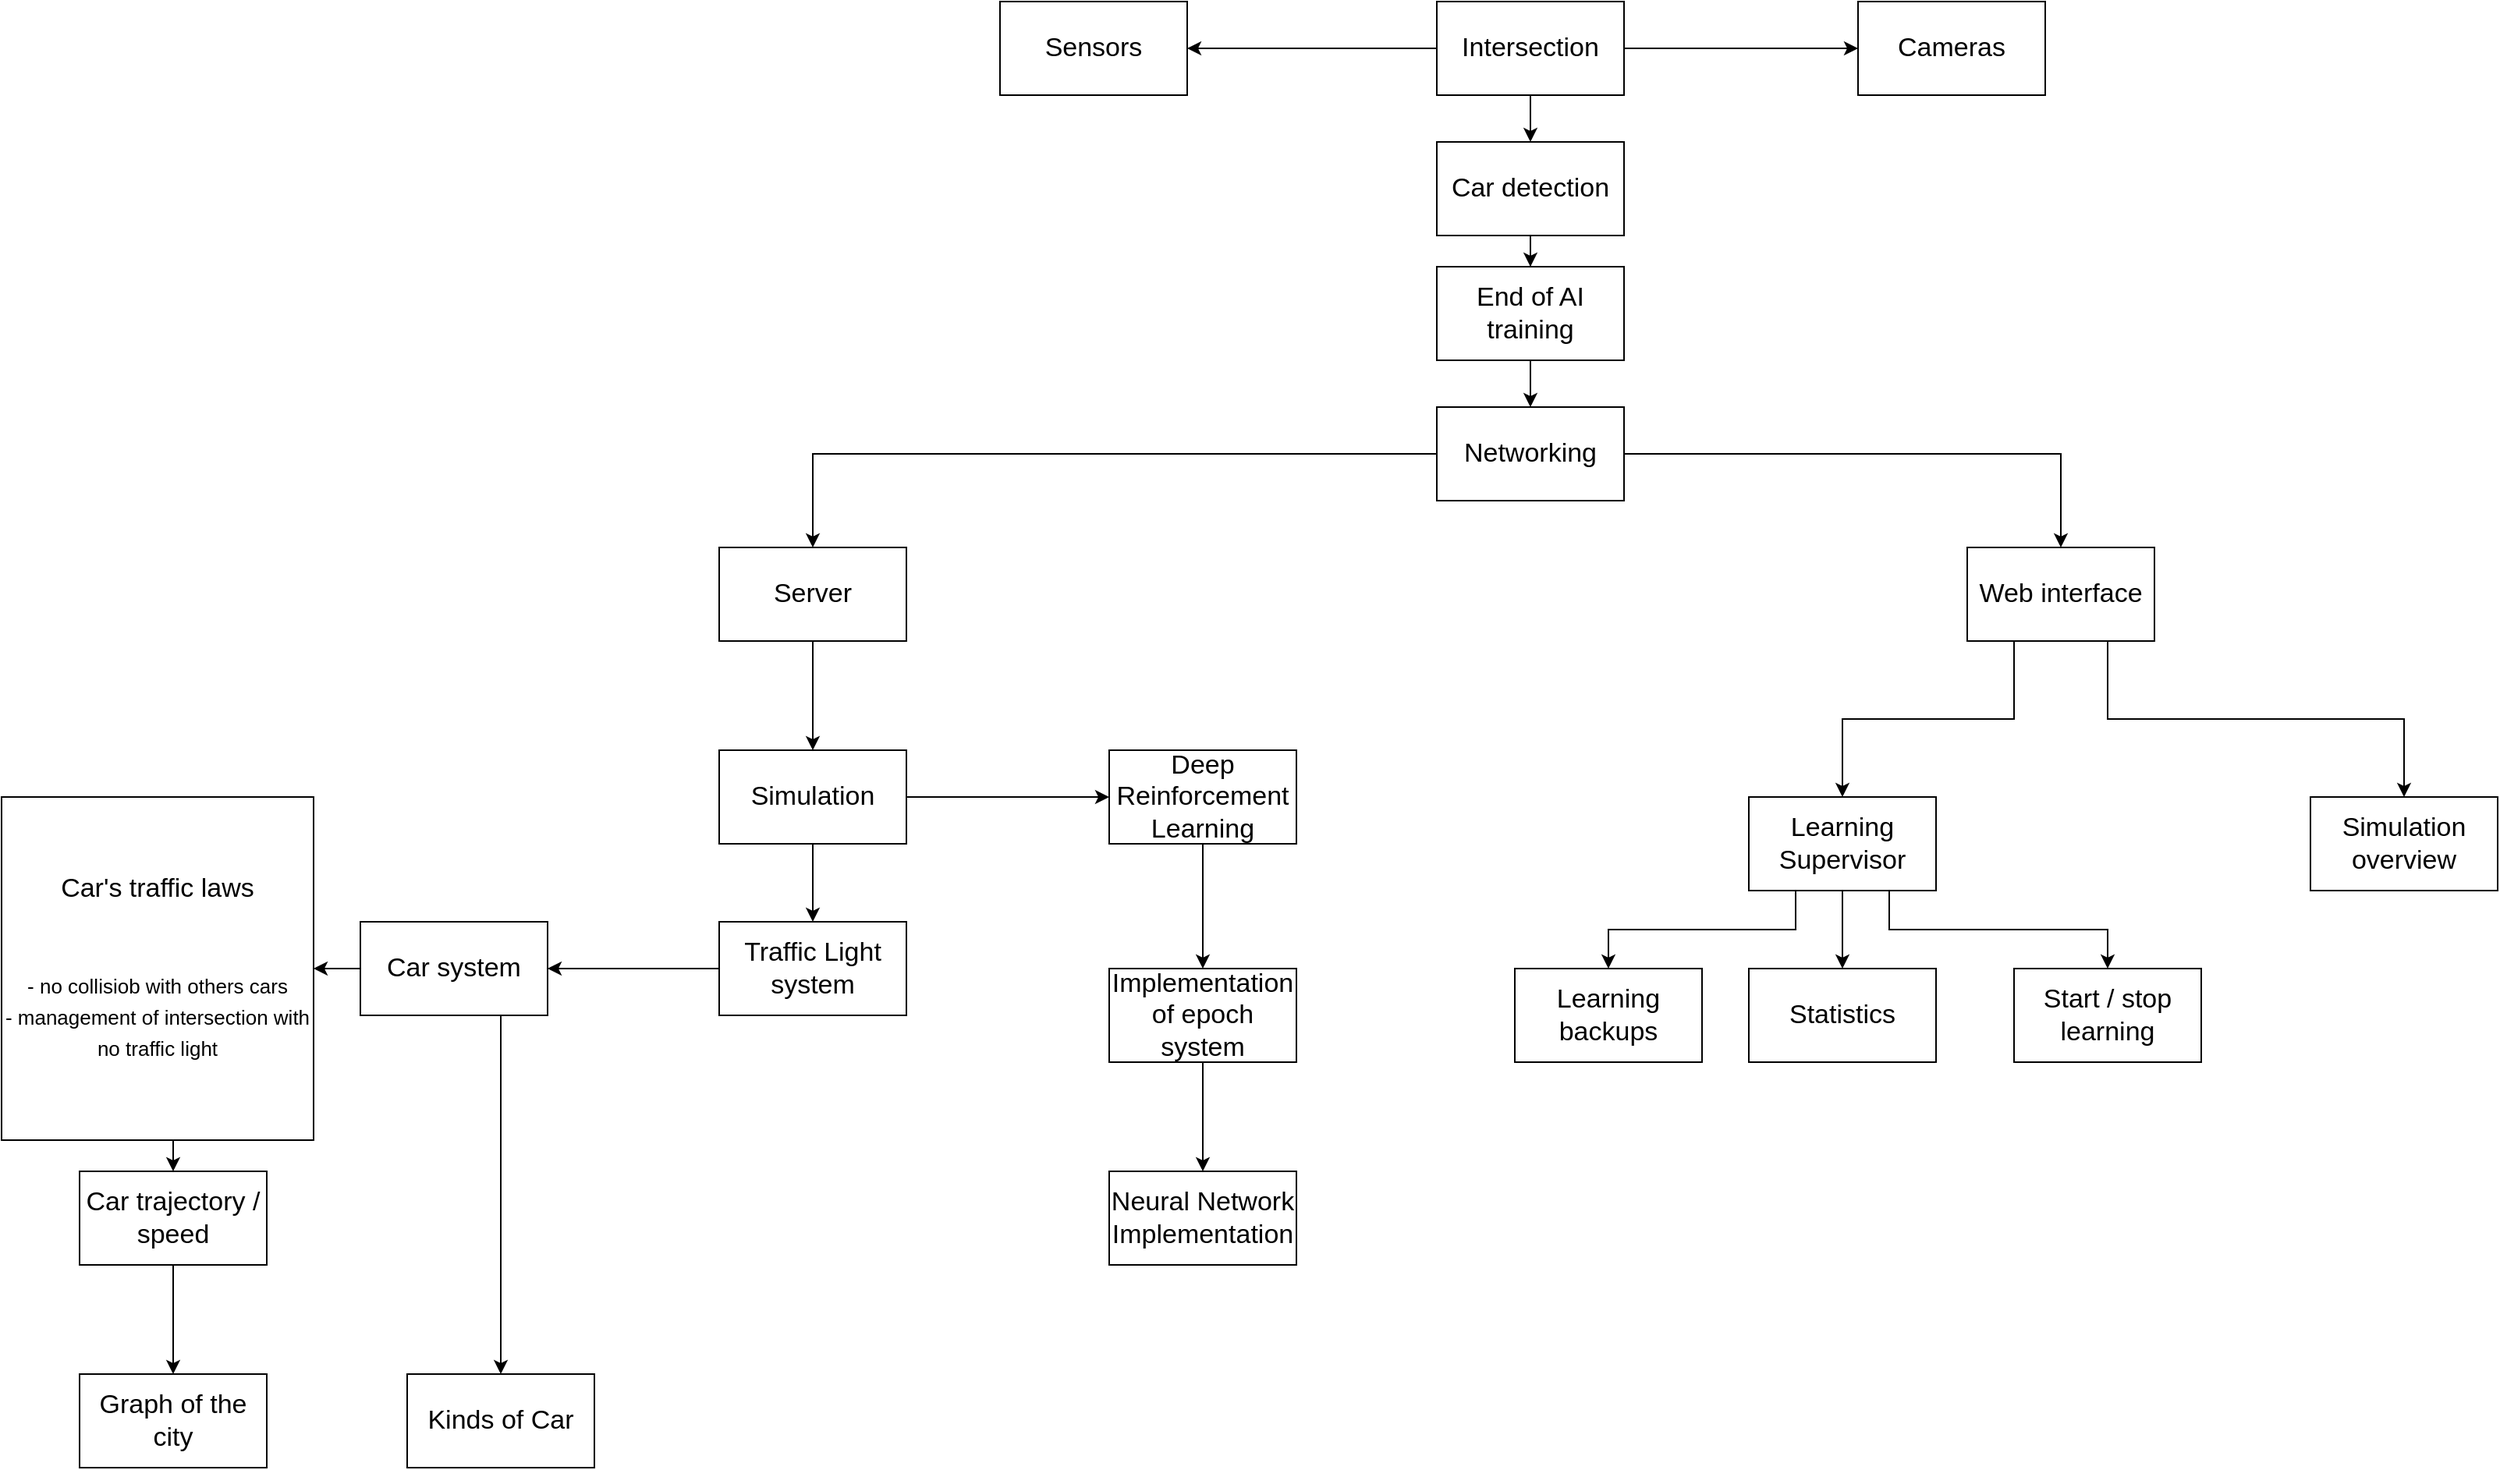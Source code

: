 <mxfile version="14.9.6" type="github">
  <diagram id="tw1KVGJCEJH6XealNRDl" name="Page-1">
    <mxGraphModel dx="4498" dy="1602" grid="1" gridSize="10" guides="1" tooltips="1" connect="1" arrows="1" fold="1" page="1" pageScale="1" pageWidth="1654" pageHeight="2336" math="0" shadow="0">
      <root>
        <mxCell id="0" />
        <mxCell id="1" parent="0" />
        <mxCell id="BJtlKTSVSHOVHCUKHhO6-4" style="edgeStyle=orthogonalEdgeStyle;rounded=0;orthogonalLoop=1;jettySize=auto;html=1;exitX=0.5;exitY=1;exitDx=0;exitDy=0;fontSize=17;" edge="1" parent="1" source="BJtlKTSVSHOVHCUKHhO6-1" target="BJtlKTSVSHOVHCUKHhO6-3">
          <mxGeometry relative="1" as="geometry" />
        </mxCell>
        <mxCell id="BJtlKTSVSHOVHCUKHhO6-1" value="Server" style="rounded=0;whiteSpace=wrap;html=1;fontSize=17;" vertex="1" parent="1">
          <mxGeometry x="190" y="390" width="120" height="60" as="geometry" />
        </mxCell>
        <mxCell id="BJtlKTSVSHOVHCUKHhO6-35" style="edgeStyle=orthogonalEdgeStyle;rounded=0;orthogonalLoop=1;jettySize=auto;html=1;exitX=0.25;exitY=1;exitDx=0;exitDy=0;fontSize=17;" edge="1" parent="1" source="BJtlKTSVSHOVHCUKHhO6-2" target="BJtlKTSVSHOVHCUKHhO6-34">
          <mxGeometry relative="1" as="geometry" />
        </mxCell>
        <mxCell id="BJtlKTSVSHOVHCUKHhO6-50" style="edgeStyle=orthogonalEdgeStyle;rounded=0;orthogonalLoop=1;jettySize=auto;html=1;exitX=0.75;exitY=1;exitDx=0;exitDy=0;fontSize=17;" edge="1" parent="1" source="BJtlKTSVSHOVHCUKHhO6-2" target="BJtlKTSVSHOVHCUKHhO6-49">
          <mxGeometry relative="1" as="geometry" />
        </mxCell>
        <mxCell id="BJtlKTSVSHOVHCUKHhO6-2" value="Web interface" style="rounded=0;whiteSpace=wrap;html=1;fontSize=17;" vertex="1" parent="1">
          <mxGeometry x="990" y="390" width="120" height="60" as="geometry" />
        </mxCell>
        <mxCell id="BJtlKTSVSHOVHCUKHhO6-10" style="edgeStyle=orthogonalEdgeStyle;rounded=0;orthogonalLoop=1;jettySize=auto;html=1;exitX=1;exitY=0.5;exitDx=0;exitDy=0;entryX=0;entryY=0.5;entryDx=0;entryDy=0;fontSize=17;" edge="1" parent="1" source="BJtlKTSVSHOVHCUKHhO6-3" target="BJtlKTSVSHOVHCUKHhO6-9">
          <mxGeometry relative="1" as="geometry">
            <mxPoint x="440" y="550" as="targetPoint" />
          </mxGeometry>
        </mxCell>
        <mxCell id="BJtlKTSVSHOVHCUKHhO6-20" style="edgeStyle=orthogonalEdgeStyle;rounded=0;orthogonalLoop=1;jettySize=auto;html=1;exitX=0;exitY=0.5;exitDx=0;exitDy=0;entryX=1;entryY=0.5;entryDx=0;entryDy=0;fontSize=17;" edge="1" parent="1" source="BJtlKTSVSHOVHCUKHhO6-31" target="BJtlKTSVSHOVHCUKHhO6-11">
          <mxGeometry relative="1" as="geometry" />
        </mxCell>
        <mxCell id="BJtlKTSVSHOVHCUKHhO6-32" style="edgeStyle=orthogonalEdgeStyle;rounded=0;orthogonalLoop=1;jettySize=auto;html=1;exitX=0.5;exitY=1;exitDx=0;exitDy=0;fontSize=17;" edge="1" parent="1" source="BJtlKTSVSHOVHCUKHhO6-3" target="BJtlKTSVSHOVHCUKHhO6-31">
          <mxGeometry relative="1" as="geometry" />
        </mxCell>
        <mxCell id="BJtlKTSVSHOVHCUKHhO6-3" value="Simulation" style="rounded=0;whiteSpace=wrap;html=1;fontSize=17;" vertex="1" parent="1">
          <mxGeometry x="190" y="520" width="120" height="60" as="geometry" />
        </mxCell>
        <mxCell id="BJtlKTSVSHOVHCUKHhO6-5" value="Graph of the city" style="rounded=0;whiteSpace=wrap;html=1;fontSize=17;" vertex="1" parent="1">
          <mxGeometry x="-220" y="920" width="120" height="60" as="geometry" />
        </mxCell>
        <mxCell id="BJtlKTSVSHOVHCUKHhO6-26" style="edgeStyle=orthogonalEdgeStyle;rounded=0;orthogonalLoop=1;jettySize=auto;html=1;exitX=0.5;exitY=1;exitDx=0;exitDy=0;entryX=0.5;entryY=0;entryDx=0;entryDy=0;fontSize=17;" edge="1" parent="1" source="BJtlKTSVSHOVHCUKHhO6-7" target="BJtlKTSVSHOVHCUKHhO6-5">
          <mxGeometry relative="1" as="geometry" />
        </mxCell>
        <mxCell id="BJtlKTSVSHOVHCUKHhO6-7" value="Car trajectory / speed" style="rounded=0;whiteSpace=wrap;html=1;fontSize=17;" vertex="1" parent="1">
          <mxGeometry x="-220" y="790" width="120" height="60" as="geometry" />
        </mxCell>
        <mxCell id="BJtlKTSVSHOVHCUKHhO6-28" style="edgeStyle=orthogonalEdgeStyle;rounded=0;orthogonalLoop=1;jettySize=auto;html=1;exitX=0.5;exitY=1;exitDx=0;exitDy=0;fontSize=17;" edge="1" parent="1" source="BJtlKTSVSHOVHCUKHhO6-9" target="BJtlKTSVSHOVHCUKHhO6-27">
          <mxGeometry relative="1" as="geometry" />
        </mxCell>
        <mxCell id="BJtlKTSVSHOVHCUKHhO6-9" value="Deep Reinforcement Learning" style="rounded=0;whiteSpace=wrap;html=1;fontSize=17;" vertex="1" parent="1">
          <mxGeometry x="440" y="520" width="120" height="60" as="geometry" />
        </mxCell>
        <mxCell id="BJtlKTSVSHOVHCUKHhO6-14" style="edgeStyle=orthogonalEdgeStyle;rounded=0;orthogonalLoop=1;jettySize=auto;html=1;exitX=0.75;exitY=1;exitDx=0;exitDy=0;fontSize=17;" edge="1" parent="1" source="BJtlKTSVSHOVHCUKHhO6-11" target="BJtlKTSVSHOVHCUKHhO6-13">
          <mxGeometry relative="1" as="geometry" />
        </mxCell>
        <mxCell id="BJtlKTSVSHOVHCUKHhO6-33" style="edgeStyle=orthogonalEdgeStyle;rounded=0;orthogonalLoop=1;jettySize=auto;html=1;exitX=0;exitY=0.5;exitDx=0;exitDy=0;entryX=1;entryY=0.5;entryDx=0;entryDy=0;fontSize=17;" edge="1" parent="1" source="BJtlKTSVSHOVHCUKHhO6-11" target="BJtlKTSVSHOVHCUKHhO6-22">
          <mxGeometry relative="1" as="geometry" />
        </mxCell>
        <mxCell id="BJtlKTSVSHOVHCUKHhO6-11" value="Car system" style="rounded=0;whiteSpace=wrap;html=1;fontSize=17;" vertex="1" parent="1">
          <mxGeometry x="-40" y="630" width="120" height="60" as="geometry" />
        </mxCell>
        <mxCell id="BJtlKTSVSHOVHCUKHhO6-13" value="Kinds of Car" style="rounded=0;whiteSpace=wrap;html=1;fontSize=17;" vertex="1" parent="1">
          <mxGeometry x="-10" y="920" width="120" height="60" as="geometry" />
        </mxCell>
        <mxCell id="BJtlKTSVSHOVHCUKHhO6-17" style="edgeStyle=orthogonalEdgeStyle;rounded=0;orthogonalLoop=1;jettySize=auto;html=1;exitX=0;exitY=0.5;exitDx=0;exitDy=0;entryX=0.5;entryY=0;entryDx=0;entryDy=0;fontSize=17;" edge="1" parent="1" source="BJtlKTSVSHOVHCUKHhO6-16" target="BJtlKTSVSHOVHCUKHhO6-1">
          <mxGeometry relative="1" as="geometry" />
        </mxCell>
        <mxCell id="BJtlKTSVSHOVHCUKHhO6-18" style="edgeStyle=orthogonalEdgeStyle;rounded=0;orthogonalLoop=1;jettySize=auto;html=1;exitX=1;exitY=0.5;exitDx=0;exitDy=0;entryX=0.5;entryY=0;entryDx=0;entryDy=0;fontSize=17;" edge="1" parent="1" source="BJtlKTSVSHOVHCUKHhO6-16" target="BJtlKTSVSHOVHCUKHhO6-2">
          <mxGeometry relative="1" as="geometry" />
        </mxCell>
        <mxCell id="BJtlKTSVSHOVHCUKHhO6-16" value="Networking" style="rounded=0;whiteSpace=wrap;html=1;fontSize=17;" vertex="1" parent="1">
          <mxGeometry x="650" y="300" width="120" height="60" as="geometry" />
        </mxCell>
        <mxCell id="BJtlKTSVSHOVHCUKHhO6-25" style="edgeStyle=orthogonalEdgeStyle;rounded=0;orthogonalLoop=1;jettySize=auto;html=1;exitX=0.5;exitY=1;exitDx=0;exitDy=0;entryX=0.5;entryY=0;entryDx=0;entryDy=0;fontSize=17;" edge="1" parent="1" source="BJtlKTSVSHOVHCUKHhO6-22" target="BJtlKTSVSHOVHCUKHhO6-7">
          <mxGeometry relative="1" as="geometry" />
        </mxCell>
        <mxCell id="BJtlKTSVSHOVHCUKHhO6-22" value="Car&#39;s traffic laws&lt;br style=&quot;font-size: 17px&quot;&gt;&lt;br style=&quot;font-size: 17px&quot;&gt;&lt;br style=&quot;font-size: 17px&quot;&gt;&lt;font style=&quot;font-size: 13px&quot;&gt;- no collisiob with others cars&lt;br&gt;- management of intersection with no traffic light&lt;/font&gt;" style="rounded=0;whiteSpace=wrap;html=1;fontSize=17;" vertex="1" parent="1">
          <mxGeometry x="-270" y="550" width="200" height="220" as="geometry" />
        </mxCell>
        <mxCell id="BJtlKTSVSHOVHCUKHhO6-30" style="edgeStyle=orthogonalEdgeStyle;rounded=0;orthogonalLoop=1;jettySize=auto;html=1;exitX=0.5;exitY=1;exitDx=0;exitDy=0;fontSize=17;" edge="1" parent="1" source="BJtlKTSVSHOVHCUKHhO6-27" target="BJtlKTSVSHOVHCUKHhO6-29">
          <mxGeometry relative="1" as="geometry" />
        </mxCell>
        <mxCell id="BJtlKTSVSHOVHCUKHhO6-27" value="Implementation of epoch system" style="rounded=0;whiteSpace=wrap;html=1;fontSize=17;" vertex="1" parent="1">
          <mxGeometry x="440" y="660" width="120" height="60" as="geometry" />
        </mxCell>
        <mxCell id="BJtlKTSVSHOVHCUKHhO6-29" value="Neural Network Implementation" style="rounded=0;whiteSpace=wrap;html=1;fontSize=17;" vertex="1" parent="1">
          <mxGeometry x="440" y="790" width="120" height="60" as="geometry" />
        </mxCell>
        <mxCell id="BJtlKTSVSHOVHCUKHhO6-31" value="Traffic Light system" style="rounded=0;whiteSpace=wrap;html=1;fontSize=17;" vertex="1" parent="1">
          <mxGeometry x="190" y="630" width="120" height="60" as="geometry" />
        </mxCell>
        <mxCell id="BJtlKTSVSHOVHCUKHhO6-37" style="edgeStyle=orthogonalEdgeStyle;rounded=0;orthogonalLoop=1;jettySize=auto;html=1;exitX=0.25;exitY=1;exitDx=0;exitDy=0;fontSize=17;" edge="1" parent="1" source="BJtlKTSVSHOVHCUKHhO6-34" target="BJtlKTSVSHOVHCUKHhO6-36">
          <mxGeometry relative="1" as="geometry" />
        </mxCell>
        <mxCell id="BJtlKTSVSHOVHCUKHhO6-39" style="edgeStyle=orthogonalEdgeStyle;rounded=0;orthogonalLoop=1;jettySize=auto;html=1;exitX=0.75;exitY=1;exitDx=0;exitDy=0;fontSize=17;" edge="1" parent="1" source="BJtlKTSVSHOVHCUKHhO6-34" target="BJtlKTSVSHOVHCUKHhO6-38">
          <mxGeometry relative="1" as="geometry" />
        </mxCell>
        <mxCell id="BJtlKTSVSHOVHCUKHhO6-48" style="edgeStyle=orthogonalEdgeStyle;rounded=0;orthogonalLoop=1;jettySize=auto;html=1;exitX=0.5;exitY=1;exitDx=0;exitDy=0;fontSize=17;" edge="1" parent="1" source="BJtlKTSVSHOVHCUKHhO6-34" target="BJtlKTSVSHOVHCUKHhO6-47">
          <mxGeometry relative="1" as="geometry" />
        </mxCell>
        <mxCell id="BJtlKTSVSHOVHCUKHhO6-34" value="Learning Supervisor" style="rounded=0;whiteSpace=wrap;html=1;fontSize=17;" vertex="1" parent="1">
          <mxGeometry x="850" y="550" width="120" height="60" as="geometry" />
        </mxCell>
        <mxCell id="BJtlKTSVSHOVHCUKHhO6-36" value="Learning backups" style="rounded=0;whiteSpace=wrap;html=1;fontSize=17;" vertex="1" parent="1">
          <mxGeometry x="700" y="660" width="120" height="60" as="geometry" />
        </mxCell>
        <mxCell id="BJtlKTSVSHOVHCUKHhO6-38" value="Start / stop learning" style="rounded=0;whiteSpace=wrap;html=1;fontSize=17;" vertex="1" parent="1">
          <mxGeometry x="1020" y="660" width="120" height="60" as="geometry" />
        </mxCell>
        <mxCell id="BJtlKTSVSHOVHCUKHhO6-46" style="edgeStyle=orthogonalEdgeStyle;rounded=0;orthogonalLoop=1;jettySize=auto;html=1;exitX=0.5;exitY=1;exitDx=0;exitDy=0;fontSize=17;" edge="1" parent="1" source="BJtlKTSVSHOVHCUKHhO6-40" target="BJtlKTSVSHOVHCUKHhO6-45">
          <mxGeometry relative="1" as="geometry" />
        </mxCell>
        <mxCell id="BJtlKTSVSHOVHCUKHhO6-40" value="Car detection" style="rounded=0;whiteSpace=wrap;html=1;fontSize=17;" vertex="1" parent="1">
          <mxGeometry x="650" y="130" width="120" height="60" as="geometry" />
        </mxCell>
        <mxCell id="BJtlKTSVSHOVHCUKHhO6-44" style="edgeStyle=orthogonalEdgeStyle;rounded=0;orthogonalLoop=1;jettySize=auto;html=1;exitX=0.5;exitY=1;exitDx=0;exitDy=0;entryX=0.5;entryY=0;entryDx=0;entryDy=0;fontSize=17;" edge="1" parent="1" source="BJtlKTSVSHOVHCUKHhO6-43" target="BJtlKTSVSHOVHCUKHhO6-40">
          <mxGeometry relative="1" as="geometry" />
        </mxCell>
        <mxCell id="BJtlKTSVSHOVHCUKHhO6-55" style="edgeStyle=orthogonalEdgeStyle;rounded=0;orthogonalLoop=1;jettySize=auto;html=1;exitX=1;exitY=0.5;exitDx=0;exitDy=0;fontSize=17;" edge="1" parent="1" source="BJtlKTSVSHOVHCUKHhO6-43" target="BJtlKTSVSHOVHCUKHhO6-54">
          <mxGeometry relative="1" as="geometry" />
        </mxCell>
        <mxCell id="BJtlKTSVSHOVHCUKHhO6-57" style="edgeStyle=orthogonalEdgeStyle;rounded=0;orthogonalLoop=1;jettySize=auto;html=1;fontSize=17;" edge="1" parent="1" source="BJtlKTSVSHOVHCUKHhO6-43" target="BJtlKTSVSHOVHCUKHhO6-56">
          <mxGeometry relative="1" as="geometry" />
        </mxCell>
        <mxCell id="BJtlKTSVSHOVHCUKHhO6-43" value="Intersection" style="rounded=0;whiteSpace=wrap;html=1;fontSize=17;" vertex="1" parent="1">
          <mxGeometry x="650" y="40" width="120" height="60" as="geometry" />
        </mxCell>
        <mxCell id="BJtlKTSVSHOVHCUKHhO6-51" style="edgeStyle=orthogonalEdgeStyle;rounded=0;orthogonalLoop=1;jettySize=auto;html=1;exitX=0.5;exitY=1;exitDx=0;exitDy=0;entryX=0.5;entryY=0;entryDx=0;entryDy=0;fontSize=17;" edge="1" parent="1" source="BJtlKTSVSHOVHCUKHhO6-45" target="BJtlKTSVSHOVHCUKHhO6-16">
          <mxGeometry relative="1" as="geometry" />
        </mxCell>
        <mxCell id="BJtlKTSVSHOVHCUKHhO6-45" value="End of AI training" style="rounded=0;whiteSpace=wrap;html=1;fontSize=17;" vertex="1" parent="1">
          <mxGeometry x="650" y="210" width="120" height="60" as="geometry" />
        </mxCell>
        <mxCell id="BJtlKTSVSHOVHCUKHhO6-47" value="Statistics" style="rounded=0;whiteSpace=wrap;html=1;fontSize=17;" vertex="1" parent="1">
          <mxGeometry x="850" y="660" width="120" height="60" as="geometry" />
        </mxCell>
        <mxCell id="BJtlKTSVSHOVHCUKHhO6-49" value="Simulation overview" style="rounded=0;whiteSpace=wrap;html=1;fontSize=17;" vertex="1" parent="1">
          <mxGeometry x="1210" y="550" width="120" height="60" as="geometry" />
        </mxCell>
        <mxCell id="BJtlKTSVSHOVHCUKHhO6-54" value="Cameras" style="rounded=0;whiteSpace=wrap;html=1;fontSize=17;" vertex="1" parent="1">
          <mxGeometry x="920" y="40" width="120" height="60" as="geometry" />
        </mxCell>
        <mxCell id="BJtlKTSVSHOVHCUKHhO6-56" value="Sensors" style="rounded=0;whiteSpace=wrap;html=1;fontSize=17;" vertex="1" parent="1">
          <mxGeometry x="370" y="40" width="120" height="60" as="geometry" />
        </mxCell>
      </root>
    </mxGraphModel>
  </diagram>
</mxfile>
